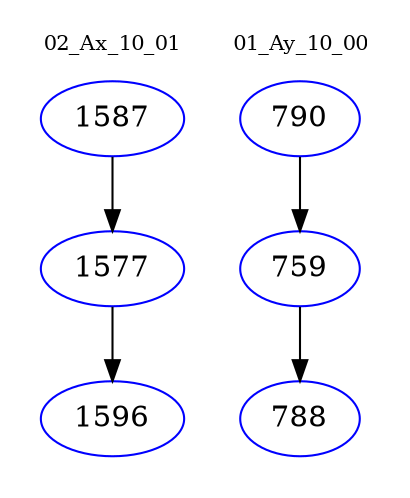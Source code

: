 digraph{
subgraph cluster_0 {
color = white
label = "02_Ax_10_01";
fontsize=10;
T0_1587 [label="1587", color="blue"]
T0_1587 -> T0_1577 [color="black"]
T0_1577 [label="1577", color="blue"]
T0_1577 -> T0_1596 [color="black"]
T0_1596 [label="1596", color="blue"]
}
subgraph cluster_1 {
color = white
label = "01_Ay_10_00";
fontsize=10;
T1_790 [label="790", color="blue"]
T1_790 -> T1_759 [color="black"]
T1_759 [label="759", color="blue"]
T1_759 -> T1_788 [color="black"]
T1_788 [label="788", color="blue"]
}
}
